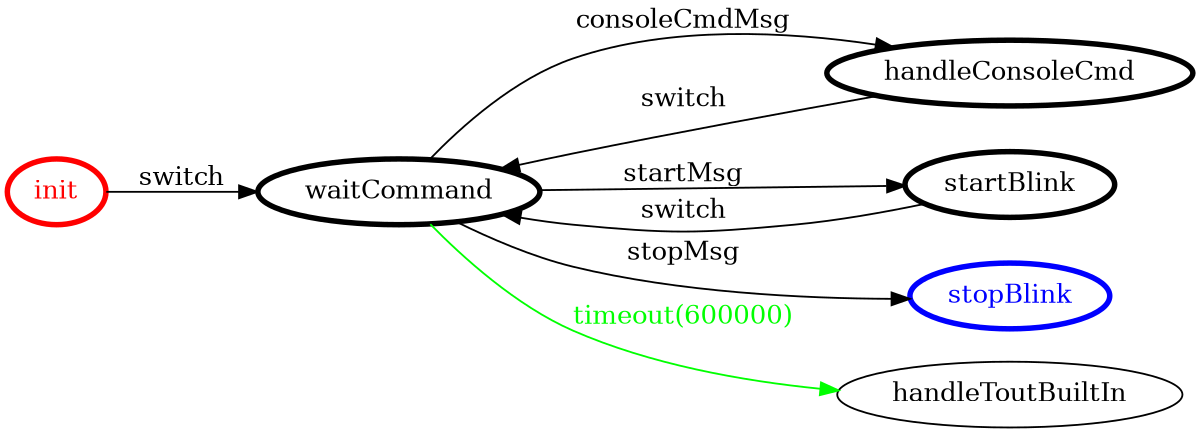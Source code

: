 /*
*
* A GraphViz DOT FSM description 
* Please use a GraphViz visualizer (like http://www.webgraphviz.com)
*  
*/

digraph finite_state_machine {
	rankdir=LR
	size="8,5"
	
	init [ color = red ][ fontcolor = red ][ penwidth = 3 ]
	handleConsoleCmd [ color = black ][ fontcolor = black ][ penwidth = 3 ]
	startBlink [ color = black ][ fontcolor = black ][ penwidth = 3 ]
	waitCommand [ color = black ][ fontcolor = black ][ penwidth = 3 ]
	stopBlink [ color = blue ][ fontcolor = blue ][ penwidth = 3 ]
	
	waitCommand -> handleToutBuiltIn [ label = "timeout(600000)" ][ color = green ][ fontcolor = green ]
	waitCommand -> startBlink [ label = "startMsg" ][ color = black ][ fontcolor = black ]
	startBlink -> waitCommand [ label = "switch" ][ color = black ][ fontcolor = black ]
	waitCommand -> handleConsoleCmd [ label = "consoleCmdMsg" ][ color = black ][ fontcolor = black ]
	waitCommand -> stopBlink [ label = "stopMsg" ][ color = black ][ fontcolor = black ]
	init -> waitCommand [ label = "switch" ][ color = black ][ fontcolor = black ]
	handleConsoleCmd -> waitCommand [ label = "switch" ][ color = black ][ fontcolor = black ]
}
